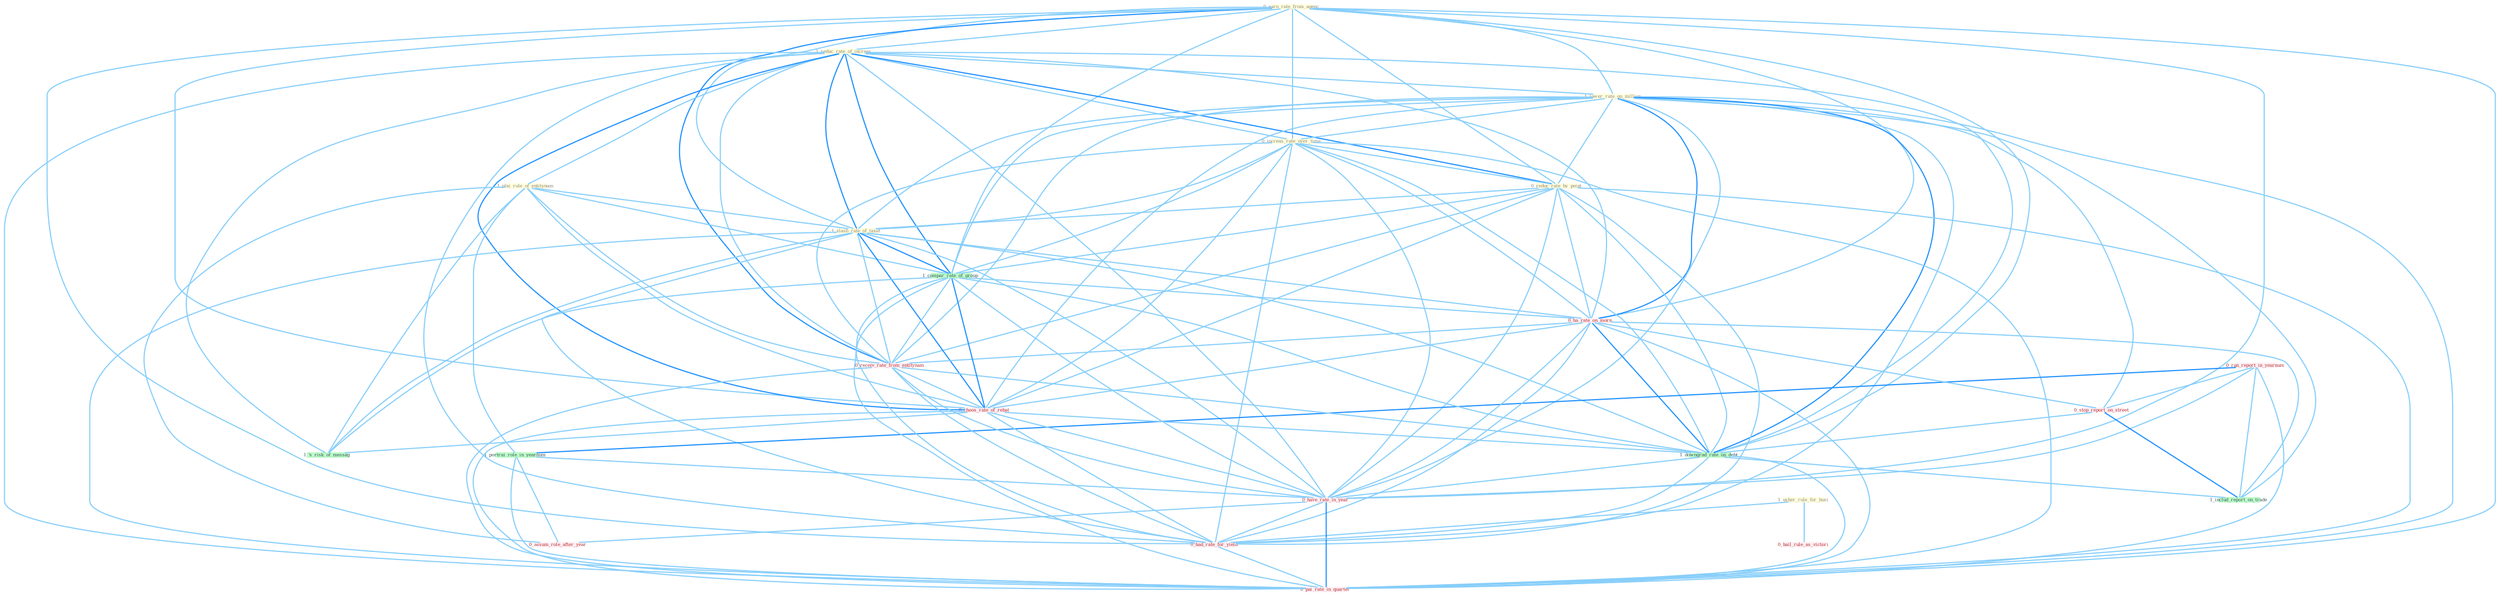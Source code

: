 Graph G{ 
    node
    [shape=polygon,style=filled,width=.5,height=.06,color="#BDFCC9",fixedsize=true,fontsize=4,
    fontcolor="#2f4f4f"];
    {node
    [color="#ffffe0", fontcolor="#8b7d6b"] "0_earn_rate_from_agenc " "1_reduc_rate_of_increas " "1_lower_rate_on_million " "1_plai_role_of_entitynam " "0_increas_rate_over_time " "0_reduc_rate_by_point " "1_usher_rule_for_busi " "1_slash_rate_of_taxat "}
{node [color="#fff0f5", fontcolor="#b22222"] "0_ran_report_in_yearnum " "0_ha_rate_on_morn " "0_receiv_rate_from_entitynam " "0_stop_report_on_street " "0_choos_rate_of_rebat " "0_have_rate_in_year " "0_assum_role_after_year " "0_had_rate_for_yield " "0_hail_rule_as_victori " "0_pai_rate_in_quarter "}
edge [color="#B0E2FF"];

	"0_earn_rate_from_agenc " -- "1_reduc_rate_of_increas " [w="1", color="#87cefa" ];
	"0_earn_rate_from_agenc " -- "1_lower_rate_on_million " [w="1", color="#87cefa" ];
	"0_earn_rate_from_agenc " -- "0_increas_rate_over_time " [w="1", color="#87cefa" ];
	"0_earn_rate_from_agenc " -- "0_reduc_rate_by_point " [w="1", color="#87cefa" ];
	"0_earn_rate_from_agenc " -- "1_slash_rate_of_taxat " [w="1", color="#87cefa" ];
	"0_earn_rate_from_agenc " -- "1_compar_rate_of_group " [w="1", color="#87cefa" ];
	"0_earn_rate_from_agenc " -- "0_ha_rate_on_morn " [w="1", color="#87cefa" ];
	"0_earn_rate_from_agenc " -- "0_receiv_rate_from_entitynam " [w="2", color="#1e90ff" , len=0.8];
	"0_earn_rate_from_agenc " -- "0_choos_rate_of_rebat " [w="1", color="#87cefa" ];
	"0_earn_rate_from_agenc " -- "1_downgrad_rate_on_debt " [w="1", color="#87cefa" ];
	"0_earn_rate_from_agenc " -- "0_have_rate_in_year " [w="1", color="#87cefa" ];
	"0_earn_rate_from_agenc " -- "0_had_rate_for_yield " [w="1", color="#87cefa" ];
	"0_earn_rate_from_agenc " -- "0_pai_rate_in_quarter " [w="1", color="#87cefa" ];
	"1_reduc_rate_of_increas " -- "1_lower_rate_on_million " [w="1", color="#87cefa" ];
	"1_reduc_rate_of_increas " -- "1_plai_role_of_entitynam " [w="1", color="#87cefa" ];
	"1_reduc_rate_of_increas " -- "0_increas_rate_over_time " [w="1", color="#87cefa" ];
	"1_reduc_rate_of_increas " -- "0_reduc_rate_by_point " [w="2", color="#1e90ff" , len=0.8];
	"1_reduc_rate_of_increas " -- "1_slash_rate_of_taxat " [w="2", color="#1e90ff" , len=0.8];
	"1_reduc_rate_of_increas " -- "1_compar_rate_of_group " [w="2", color="#1e90ff" , len=0.8];
	"1_reduc_rate_of_increas " -- "0_ha_rate_on_morn " [w="1", color="#87cefa" ];
	"1_reduc_rate_of_increas " -- "0_receiv_rate_from_entitynam " [w="1", color="#87cefa" ];
	"1_reduc_rate_of_increas " -- "0_choos_rate_of_rebat " [w="2", color="#1e90ff" , len=0.8];
	"1_reduc_rate_of_increas " -- "1_downgrad_rate_on_debt " [w="1", color="#87cefa" ];
	"1_reduc_rate_of_increas " -- "1_'s_risk_of_messag " [w="1", color="#87cefa" ];
	"1_reduc_rate_of_increas " -- "0_have_rate_in_year " [w="1", color="#87cefa" ];
	"1_reduc_rate_of_increas " -- "0_had_rate_for_yield " [w="1", color="#87cefa" ];
	"1_reduc_rate_of_increas " -- "0_pai_rate_in_quarter " [w="1", color="#87cefa" ];
	"1_lower_rate_on_million " -- "0_increas_rate_over_time " [w="1", color="#87cefa" ];
	"1_lower_rate_on_million " -- "0_reduc_rate_by_point " [w="1", color="#87cefa" ];
	"1_lower_rate_on_million " -- "1_slash_rate_of_taxat " [w="1", color="#87cefa" ];
	"1_lower_rate_on_million " -- "1_compar_rate_of_group " [w="1", color="#87cefa" ];
	"1_lower_rate_on_million " -- "0_ha_rate_on_morn " [w="2", color="#1e90ff" , len=0.8];
	"1_lower_rate_on_million " -- "0_receiv_rate_from_entitynam " [w="1", color="#87cefa" ];
	"1_lower_rate_on_million " -- "0_stop_report_on_street " [w="1", color="#87cefa" ];
	"1_lower_rate_on_million " -- "0_choos_rate_of_rebat " [w="1", color="#87cefa" ];
	"1_lower_rate_on_million " -- "1_downgrad_rate_on_debt " [w="2", color="#1e90ff" , len=0.8];
	"1_lower_rate_on_million " -- "0_have_rate_in_year " [w="1", color="#87cefa" ];
	"1_lower_rate_on_million " -- "1_includ_report_on_trade " [w="1", color="#87cefa" ];
	"1_lower_rate_on_million " -- "0_had_rate_for_yield " [w="1", color="#87cefa" ];
	"1_lower_rate_on_million " -- "0_pai_rate_in_quarter " [w="1", color="#87cefa" ];
	"1_plai_role_of_entitynam " -- "1_slash_rate_of_taxat " [w="1", color="#87cefa" ];
	"1_plai_role_of_entitynam " -- "1_compar_rate_of_group " [w="1", color="#87cefa" ];
	"1_plai_role_of_entitynam " -- "0_receiv_rate_from_entitynam " [w="1", color="#87cefa" ];
	"1_plai_role_of_entitynam " -- "0_choos_rate_of_rebat " [w="1", color="#87cefa" ];
	"1_plai_role_of_entitynam " -- "1_'s_risk_of_messag " [w="1", color="#87cefa" ];
	"1_plai_role_of_entitynam " -- "1_portrai_role_in_yearnum " [w="1", color="#87cefa" ];
	"1_plai_role_of_entitynam " -- "0_assum_role_after_year " [w="1", color="#87cefa" ];
	"0_increas_rate_over_time " -- "0_reduc_rate_by_point " [w="1", color="#87cefa" ];
	"0_increas_rate_over_time " -- "1_slash_rate_of_taxat " [w="1", color="#87cefa" ];
	"0_increas_rate_over_time " -- "1_compar_rate_of_group " [w="1", color="#87cefa" ];
	"0_increas_rate_over_time " -- "0_ha_rate_on_morn " [w="1", color="#87cefa" ];
	"0_increas_rate_over_time " -- "0_receiv_rate_from_entitynam " [w="1", color="#87cefa" ];
	"0_increas_rate_over_time " -- "0_choos_rate_of_rebat " [w="1", color="#87cefa" ];
	"0_increas_rate_over_time " -- "1_downgrad_rate_on_debt " [w="1", color="#87cefa" ];
	"0_increas_rate_over_time " -- "0_have_rate_in_year " [w="1", color="#87cefa" ];
	"0_increas_rate_over_time " -- "0_had_rate_for_yield " [w="1", color="#87cefa" ];
	"0_increas_rate_over_time " -- "0_pai_rate_in_quarter " [w="1", color="#87cefa" ];
	"0_reduc_rate_by_point " -- "1_slash_rate_of_taxat " [w="1", color="#87cefa" ];
	"0_reduc_rate_by_point " -- "1_compar_rate_of_group " [w="1", color="#87cefa" ];
	"0_reduc_rate_by_point " -- "0_ha_rate_on_morn " [w="1", color="#87cefa" ];
	"0_reduc_rate_by_point " -- "0_receiv_rate_from_entitynam " [w="1", color="#87cefa" ];
	"0_reduc_rate_by_point " -- "0_choos_rate_of_rebat " [w="1", color="#87cefa" ];
	"0_reduc_rate_by_point " -- "1_downgrad_rate_on_debt " [w="1", color="#87cefa" ];
	"0_reduc_rate_by_point " -- "0_have_rate_in_year " [w="1", color="#87cefa" ];
	"0_reduc_rate_by_point " -- "0_had_rate_for_yield " [w="1", color="#87cefa" ];
	"0_reduc_rate_by_point " -- "0_pai_rate_in_quarter " [w="1", color="#87cefa" ];
	"1_usher_rule_for_busi " -- "0_had_rate_for_yield " [w="1", color="#87cefa" ];
	"1_usher_rule_for_busi " -- "0_hail_rule_as_victori " [w="1", color="#87cefa" ];
	"1_slash_rate_of_taxat " -- "1_compar_rate_of_group " [w="2", color="#1e90ff" , len=0.8];
	"1_slash_rate_of_taxat " -- "0_ha_rate_on_morn " [w="1", color="#87cefa" ];
	"1_slash_rate_of_taxat " -- "0_receiv_rate_from_entitynam " [w="1", color="#87cefa" ];
	"1_slash_rate_of_taxat " -- "0_choos_rate_of_rebat " [w="2", color="#1e90ff" , len=0.8];
	"1_slash_rate_of_taxat " -- "1_downgrad_rate_on_debt " [w="1", color="#87cefa" ];
	"1_slash_rate_of_taxat " -- "1_'s_risk_of_messag " [w="1", color="#87cefa" ];
	"1_slash_rate_of_taxat " -- "0_have_rate_in_year " [w="1", color="#87cefa" ];
	"1_slash_rate_of_taxat " -- "0_had_rate_for_yield " [w="1", color="#87cefa" ];
	"1_slash_rate_of_taxat " -- "0_pai_rate_in_quarter " [w="1", color="#87cefa" ];
	"1_compar_rate_of_group " -- "0_ha_rate_on_morn " [w="1", color="#87cefa" ];
	"1_compar_rate_of_group " -- "0_receiv_rate_from_entitynam " [w="1", color="#87cefa" ];
	"1_compar_rate_of_group " -- "0_choos_rate_of_rebat " [w="2", color="#1e90ff" , len=0.8];
	"1_compar_rate_of_group " -- "1_downgrad_rate_on_debt " [w="1", color="#87cefa" ];
	"1_compar_rate_of_group " -- "1_'s_risk_of_messag " [w="1", color="#87cefa" ];
	"1_compar_rate_of_group " -- "0_have_rate_in_year " [w="1", color="#87cefa" ];
	"1_compar_rate_of_group " -- "0_had_rate_for_yield " [w="1", color="#87cefa" ];
	"1_compar_rate_of_group " -- "0_pai_rate_in_quarter " [w="1", color="#87cefa" ];
	"0_ran_report_in_yearnum " -- "0_stop_report_on_street " [w="1", color="#87cefa" ];
	"0_ran_report_in_yearnum " -- "1_portrai_role_in_yearnum " [w="2", color="#1e90ff" , len=0.8];
	"0_ran_report_in_yearnum " -- "0_have_rate_in_year " [w="1", color="#87cefa" ];
	"0_ran_report_in_yearnum " -- "1_includ_report_on_trade " [w="1", color="#87cefa" ];
	"0_ran_report_in_yearnum " -- "0_pai_rate_in_quarter " [w="1", color="#87cefa" ];
	"0_ha_rate_on_morn " -- "0_receiv_rate_from_entitynam " [w="1", color="#87cefa" ];
	"0_ha_rate_on_morn " -- "0_stop_report_on_street " [w="1", color="#87cefa" ];
	"0_ha_rate_on_morn " -- "0_choos_rate_of_rebat " [w="1", color="#87cefa" ];
	"0_ha_rate_on_morn " -- "1_downgrad_rate_on_debt " [w="2", color="#1e90ff" , len=0.8];
	"0_ha_rate_on_morn " -- "0_have_rate_in_year " [w="1", color="#87cefa" ];
	"0_ha_rate_on_morn " -- "1_includ_report_on_trade " [w="1", color="#87cefa" ];
	"0_ha_rate_on_morn " -- "0_had_rate_for_yield " [w="1", color="#87cefa" ];
	"0_ha_rate_on_morn " -- "0_pai_rate_in_quarter " [w="1", color="#87cefa" ];
	"0_receiv_rate_from_entitynam " -- "0_choos_rate_of_rebat " [w="1", color="#87cefa" ];
	"0_receiv_rate_from_entitynam " -- "1_downgrad_rate_on_debt " [w="1", color="#87cefa" ];
	"0_receiv_rate_from_entitynam " -- "0_have_rate_in_year " [w="1", color="#87cefa" ];
	"0_receiv_rate_from_entitynam " -- "0_had_rate_for_yield " [w="1", color="#87cefa" ];
	"0_receiv_rate_from_entitynam " -- "0_pai_rate_in_quarter " [w="1", color="#87cefa" ];
	"0_stop_report_on_street " -- "1_downgrad_rate_on_debt " [w="1", color="#87cefa" ];
	"0_stop_report_on_street " -- "1_includ_report_on_trade " [w="2", color="#1e90ff" , len=0.8];
	"0_choos_rate_of_rebat " -- "1_downgrad_rate_on_debt " [w="1", color="#87cefa" ];
	"0_choos_rate_of_rebat " -- "1_'s_risk_of_messag " [w="1", color="#87cefa" ];
	"0_choos_rate_of_rebat " -- "0_have_rate_in_year " [w="1", color="#87cefa" ];
	"0_choos_rate_of_rebat " -- "0_had_rate_for_yield " [w="1", color="#87cefa" ];
	"0_choos_rate_of_rebat " -- "0_pai_rate_in_quarter " [w="1", color="#87cefa" ];
	"1_downgrad_rate_on_debt " -- "0_have_rate_in_year " [w="1", color="#87cefa" ];
	"1_downgrad_rate_on_debt " -- "1_includ_report_on_trade " [w="1", color="#87cefa" ];
	"1_downgrad_rate_on_debt " -- "0_had_rate_for_yield " [w="1", color="#87cefa" ];
	"1_downgrad_rate_on_debt " -- "0_pai_rate_in_quarter " [w="1", color="#87cefa" ];
	"1_portrai_role_in_yearnum " -- "0_have_rate_in_year " [w="1", color="#87cefa" ];
	"1_portrai_role_in_yearnum " -- "0_assum_role_after_year " [w="1", color="#87cefa" ];
	"1_portrai_role_in_yearnum " -- "0_pai_rate_in_quarter " [w="1", color="#87cefa" ];
	"0_have_rate_in_year " -- "0_assum_role_after_year " [w="1", color="#87cefa" ];
	"0_have_rate_in_year " -- "0_had_rate_for_yield " [w="1", color="#87cefa" ];
	"0_have_rate_in_year " -- "0_pai_rate_in_quarter " [w="2", color="#1e90ff" , len=0.8];
	"0_had_rate_for_yield " -- "0_pai_rate_in_quarter " [w="1", color="#87cefa" ];
}